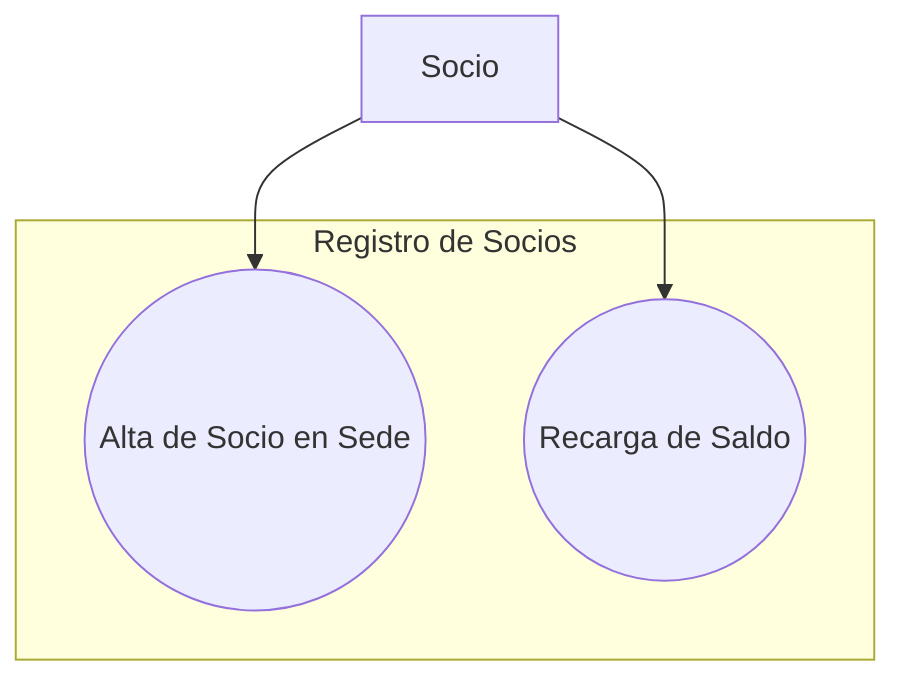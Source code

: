 graph TB
  %% Actor como caja
  ActorSocio[Socio]

  %% Agrupación de casos en subgrafo
  subgraph "Registro de Socios"
    U1((Alta de Socio en Sede))
    U2((Recarga de Saldo))
  end

  %% Relaciones
  ActorSocio --> U1
  ActorSocio --> U2